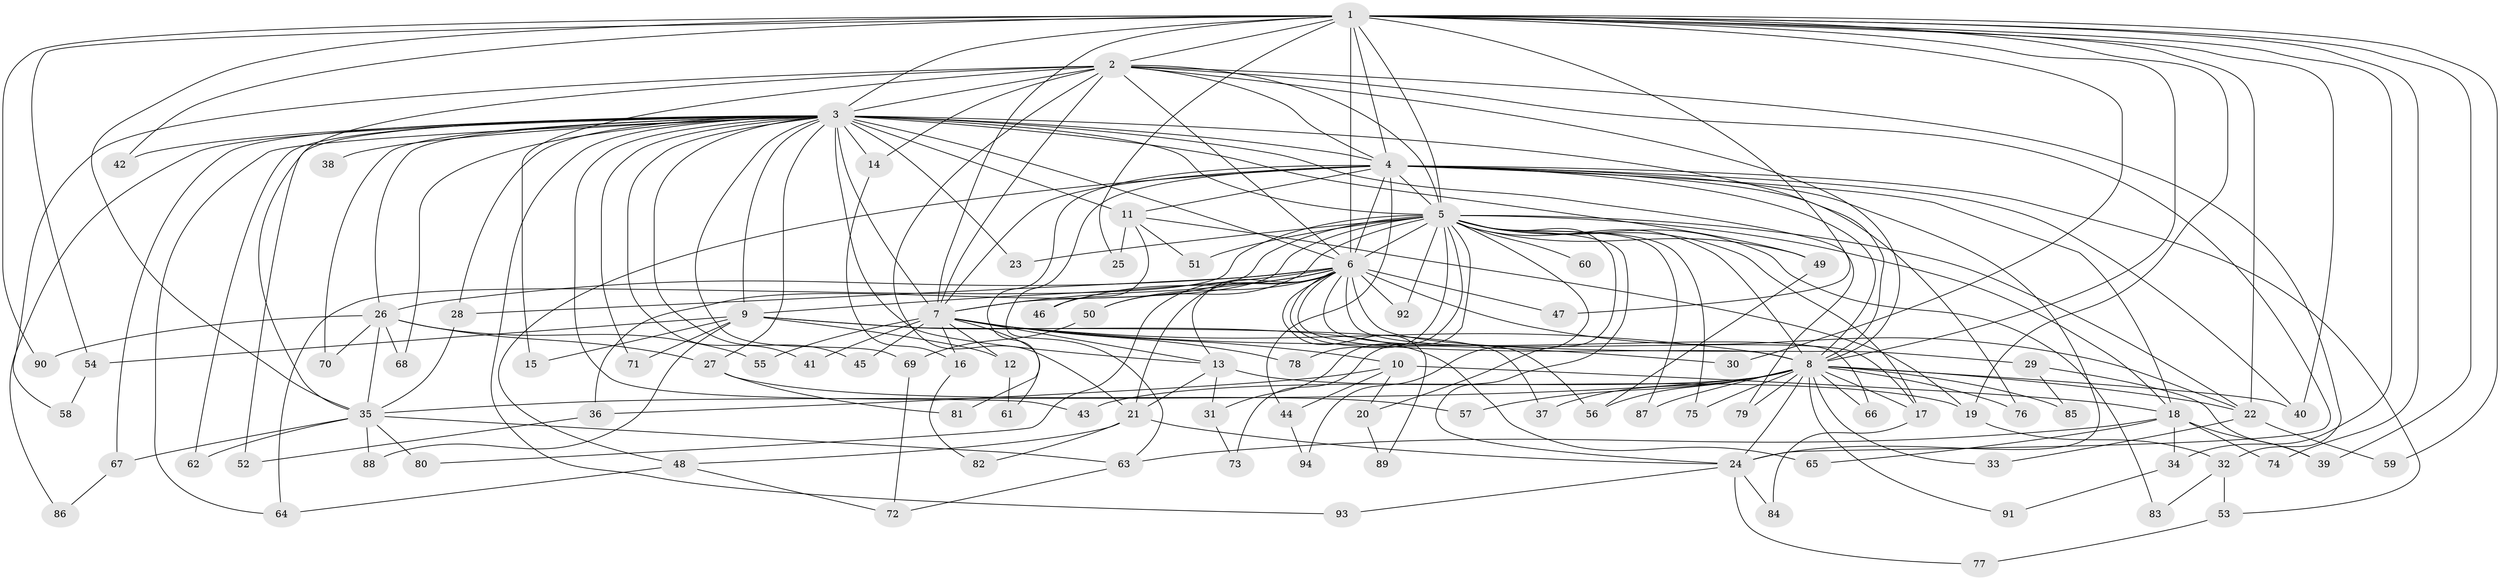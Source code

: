 // original degree distribution, {18: 0.015037593984962405, 16: 0.007518796992481203, 26: 0.007518796992481203, 22: 0.015037593984962405, 32: 0.015037593984962405, 29: 0.007518796992481203, 23: 0.007518796992481203, 2: 0.518796992481203, 9: 0.007518796992481203, 6: 0.05263157894736842, 3: 0.24812030075187969, 5: 0.03007518796992481, 4: 0.06766917293233082}
// Generated by graph-tools (version 1.1) at 2025/49/03/04/25 22:49:54]
// undirected, 94 vertices, 215 edges
graph export_dot {
  node [color=gray90,style=filled];
  1;
  2;
  3;
  4;
  5;
  6;
  7;
  8;
  9;
  10;
  11;
  12;
  13;
  14;
  15;
  16;
  17;
  18;
  19;
  20;
  21;
  22;
  23;
  24;
  25;
  26;
  27;
  28;
  29;
  30;
  31;
  32;
  33;
  34;
  35;
  36;
  37;
  38;
  39;
  40;
  41;
  42;
  43;
  44;
  45;
  46;
  47;
  48;
  49;
  50;
  51;
  52;
  53;
  54;
  55;
  56;
  57;
  58;
  59;
  60;
  61;
  62;
  63;
  64;
  65;
  66;
  67;
  68;
  69;
  70;
  71;
  72;
  73;
  74;
  75;
  76;
  77;
  78;
  79;
  80;
  81;
  82;
  83;
  84;
  85;
  86;
  87;
  88;
  89;
  90;
  91;
  92;
  93;
  94;
  1 -- 2 [weight=2.0];
  1 -- 3 [weight=4.0];
  1 -- 4 [weight=2.0];
  1 -- 5 [weight=2.0];
  1 -- 6 [weight=3.0];
  1 -- 7 [weight=3.0];
  1 -- 8 [weight=2.0];
  1 -- 19 [weight=1.0];
  1 -- 22 [weight=1.0];
  1 -- 25 [weight=1.0];
  1 -- 30 [weight=1.0];
  1 -- 34 [weight=1.0];
  1 -- 35 [weight=1.0];
  1 -- 39 [weight=1.0];
  1 -- 40 [weight=1.0];
  1 -- 42 [weight=1.0];
  1 -- 47 [weight=1.0];
  1 -- 54 [weight=1.0];
  1 -- 59 [weight=1.0];
  1 -- 74 [weight=1.0];
  1 -- 90 [weight=1.0];
  2 -- 3 [weight=2.0];
  2 -- 4 [weight=1.0];
  2 -- 5 [weight=1.0];
  2 -- 6 [weight=1.0];
  2 -- 7 [weight=1.0];
  2 -- 8 [weight=1.0];
  2 -- 14 [weight=1.0];
  2 -- 15 [weight=1.0];
  2 -- 21 [weight=1.0];
  2 -- 24 [weight=1.0];
  2 -- 32 [weight=1.0];
  2 -- 35 [weight=1.0];
  2 -- 58 [weight=1.0];
  3 -- 4 [weight=2.0];
  3 -- 5 [weight=2.0];
  3 -- 6 [weight=2.0];
  3 -- 7 [weight=2.0];
  3 -- 8 [weight=3.0];
  3 -- 9 [weight=1.0];
  3 -- 11 [weight=2.0];
  3 -- 13 [weight=1.0];
  3 -- 14 [weight=1.0];
  3 -- 23 [weight=1.0];
  3 -- 26 [weight=1.0];
  3 -- 27 [weight=1.0];
  3 -- 28 [weight=1.0];
  3 -- 38 [weight=3.0];
  3 -- 41 [weight=1.0];
  3 -- 42 [weight=1.0];
  3 -- 43 [weight=1.0];
  3 -- 45 [weight=1.0];
  3 -- 49 [weight=1.0];
  3 -- 52 [weight=1.0];
  3 -- 62 [weight=1.0];
  3 -- 64 [weight=1.0];
  3 -- 67 [weight=1.0];
  3 -- 68 [weight=1.0];
  3 -- 69 [weight=1.0];
  3 -- 70 [weight=1.0];
  3 -- 71 [weight=1.0];
  3 -- 79 [weight=1.0];
  3 -- 86 [weight=1.0];
  3 -- 93 [weight=1.0];
  4 -- 5 [weight=2.0];
  4 -- 6 [weight=2.0];
  4 -- 7 [weight=1.0];
  4 -- 8 [weight=1.0];
  4 -- 11 [weight=1.0];
  4 -- 18 [weight=1.0];
  4 -- 24 [weight=2.0];
  4 -- 40 [weight=1.0];
  4 -- 44 [weight=1.0];
  4 -- 48 [weight=1.0];
  4 -- 53 [weight=1.0];
  4 -- 63 [weight=1.0];
  4 -- 76 [weight=1.0];
  4 -- 81 [weight=1.0];
  5 -- 6 [weight=2.0];
  5 -- 7 [weight=1.0];
  5 -- 8 [weight=1.0];
  5 -- 17 [weight=1.0];
  5 -- 18 [weight=1.0];
  5 -- 20 [weight=1.0];
  5 -- 22 [weight=1.0];
  5 -- 23 [weight=1.0];
  5 -- 24 [weight=2.0];
  5 -- 31 [weight=1.0];
  5 -- 36 [weight=1.0];
  5 -- 49 [weight=1.0];
  5 -- 50 [weight=1.0];
  5 -- 51 [weight=1.0];
  5 -- 60 [weight=1.0];
  5 -- 64 [weight=1.0];
  5 -- 73 [weight=1.0];
  5 -- 75 [weight=1.0];
  5 -- 78 [weight=1.0];
  5 -- 83 [weight=1.0];
  5 -- 87 [weight=1.0];
  5 -- 92 [weight=1.0];
  5 -- 94 [weight=1.0];
  6 -- 7 [weight=1.0];
  6 -- 8 [weight=2.0];
  6 -- 9 [weight=1.0];
  6 -- 13 [weight=1.0];
  6 -- 17 [weight=1.0];
  6 -- 21 [weight=1.0];
  6 -- 22 [weight=1.0];
  6 -- 26 [weight=2.0];
  6 -- 28 [weight=1.0];
  6 -- 29 [weight=1.0];
  6 -- 46 [weight=1.0];
  6 -- 47 [weight=1.0];
  6 -- 50 [weight=1.0];
  6 -- 56 [weight=1.0];
  6 -- 66 [weight=1.0];
  6 -- 80 [weight=1.0];
  6 -- 89 [weight=1.0];
  6 -- 92 [weight=1.0];
  7 -- 8 [weight=1.0];
  7 -- 10 [weight=1.0];
  7 -- 12 [weight=1.0];
  7 -- 13 [weight=1.0];
  7 -- 16 [weight=1.0];
  7 -- 30 [weight=2.0];
  7 -- 41 [weight=1.0];
  7 -- 45 [weight=1.0];
  7 -- 55 [weight=1.0];
  7 -- 61 [weight=1.0];
  7 -- 78 [weight=1.0];
  8 -- 17 [weight=1.0];
  8 -- 22 [weight=2.0];
  8 -- 24 [weight=2.0];
  8 -- 33 [weight=1.0];
  8 -- 35 [weight=1.0];
  8 -- 37 [weight=1.0];
  8 -- 40 [weight=1.0];
  8 -- 43 [weight=1.0];
  8 -- 56 [weight=1.0];
  8 -- 57 [weight=1.0];
  8 -- 66 [weight=1.0];
  8 -- 75 [weight=1.0];
  8 -- 76 [weight=1.0];
  8 -- 79 [weight=1.0];
  8 -- 85 [weight=1.0];
  8 -- 87 [weight=1.0];
  8 -- 91 [weight=1.0];
  9 -- 12 [weight=1.0];
  9 -- 15 [weight=1.0];
  9 -- 37 [weight=1.0];
  9 -- 54 [weight=1.0];
  9 -- 65 [weight=1.0];
  9 -- 71 [weight=1.0];
  9 -- 88 [weight=1.0];
  10 -- 18 [weight=1.0];
  10 -- 20 [weight=1.0];
  10 -- 36 [weight=1.0];
  10 -- 44 [weight=1.0];
  11 -- 19 [weight=1.0];
  11 -- 25 [weight=1.0];
  11 -- 46 [weight=1.0];
  11 -- 51 [weight=1.0];
  12 -- 61 [weight=1.0];
  13 -- 19 [weight=1.0];
  13 -- 21 [weight=1.0];
  13 -- 31 [weight=1.0];
  14 -- 16 [weight=1.0];
  16 -- 82 [weight=1.0];
  17 -- 84 [weight=1.0];
  18 -- 34 [weight=1.0];
  18 -- 39 [weight=1.0];
  18 -- 63 [weight=1.0];
  18 -- 65 [weight=1.0];
  18 -- 74 [weight=1.0];
  19 -- 32 [weight=1.0];
  20 -- 89 [weight=1.0];
  21 -- 24 [weight=1.0];
  21 -- 48 [weight=1.0];
  21 -- 82 [weight=1.0];
  22 -- 33 [weight=1.0];
  22 -- 59 [weight=1.0];
  24 -- 77 [weight=1.0];
  24 -- 84 [weight=1.0];
  24 -- 93 [weight=1.0];
  26 -- 27 [weight=1.0];
  26 -- 35 [weight=1.0];
  26 -- 55 [weight=1.0];
  26 -- 68 [weight=1.0];
  26 -- 70 [weight=1.0];
  26 -- 90 [weight=1.0];
  27 -- 57 [weight=1.0];
  27 -- 81 [weight=1.0];
  28 -- 35 [weight=1.0];
  29 -- 39 [weight=1.0];
  29 -- 85 [weight=1.0];
  31 -- 73 [weight=1.0];
  32 -- 53 [weight=1.0];
  32 -- 83 [weight=1.0];
  34 -- 91 [weight=1.0];
  35 -- 62 [weight=1.0];
  35 -- 63 [weight=1.0];
  35 -- 67 [weight=1.0];
  35 -- 80 [weight=1.0];
  35 -- 88 [weight=1.0];
  36 -- 52 [weight=1.0];
  44 -- 94 [weight=1.0];
  48 -- 64 [weight=1.0];
  48 -- 72 [weight=1.0];
  49 -- 56 [weight=1.0];
  50 -- 69 [weight=1.0];
  53 -- 77 [weight=1.0];
  54 -- 58 [weight=1.0];
  63 -- 72 [weight=1.0];
  67 -- 86 [weight=1.0];
  69 -- 72 [weight=1.0];
}
